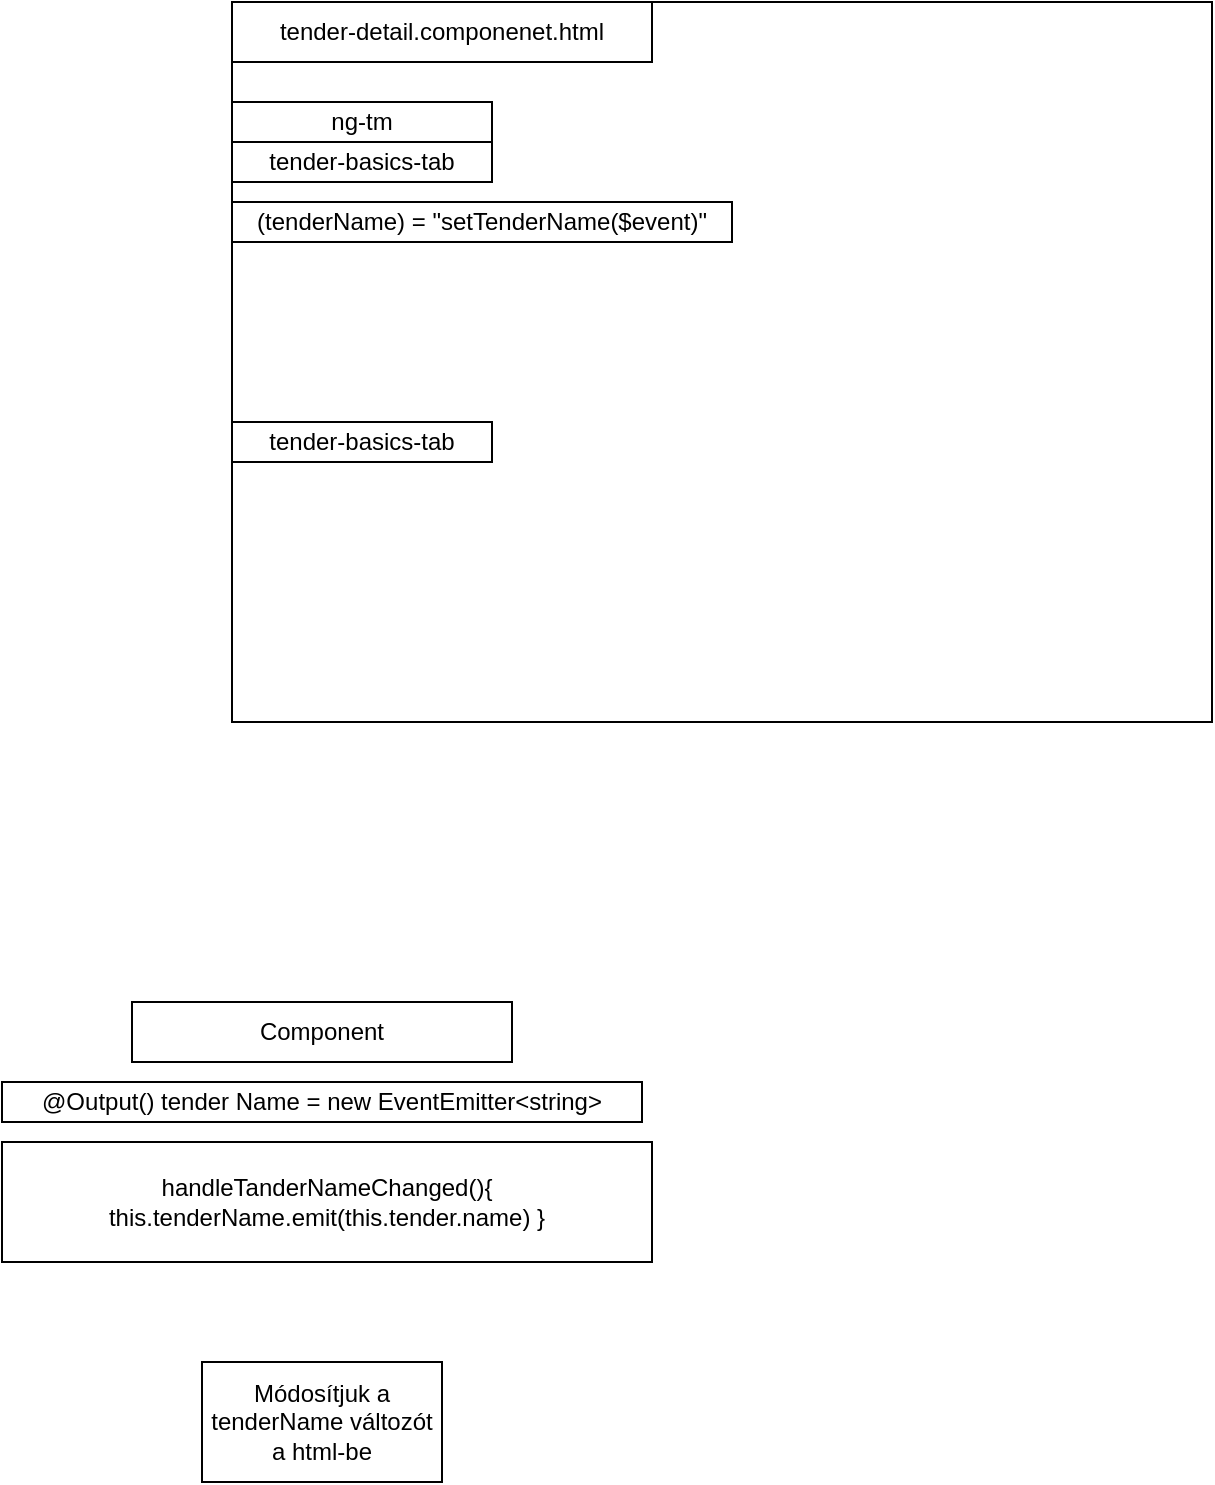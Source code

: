 <mxfile version="17.2.0" type="github">
  <diagram id="xJlG5dg4mPz0IHdrDAKF" name="Page-1">
    <mxGraphModel dx="1422" dy="754" grid="1" gridSize="10" guides="1" tooltips="1" connect="1" arrows="1" fold="1" page="1" pageScale="1" pageWidth="2336" pageHeight="1654" math="0" shadow="0">
      <root>
        <mxCell id="0" />
        <mxCell id="1" parent="0" />
        <mxCell id="zoqmQj4eq7IMnbl9ebCm-2" value="Component" style="rounded=0;whiteSpace=wrap;html=1;" vertex="1" parent="1">
          <mxGeometry x="310" y="570" width="190" height="30" as="geometry" />
        </mxCell>
        <mxCell id="zoqmQj4eq7IMnbl9ebCm-3" value="@Output() tender Name = new EventEmitter&amp;lt;string&amp;gt;&lt;br&gt;" style="rounded=0;whiteSpace=wrap;html=1;" vertex="1" parent="1">
          <mxGeometry x="245" y="610" width="320" height="20" as="geometry" />
        </mxCell>
        <mxCell id="zoqmQj4eq7IMnbl9ebCm-4" value="Módosítjuk a tenderName változót a html-be" style="rounded=0;whiteSpace=wrap;html=1;" vertex="1" parent="1">
          <mxGeometry x="345" y="750" width="120" height="60" as="geometry" />
        </mxCell>
        <mxCell id="zoqmQj4eq7IMnbl9ebCm-6" value="handleTanderNameChanged(){ this.tenderName.emit(this.tender.name) }" style="rounded=0;whiteSpace=wrap;html=1;" vertex="1" parent="1">
          <mxGeometry x="245" y="640" width="325" height="60" as="geometry" />
        </mxCell>
        <mxCell id="zoqmQj4eq7IMnbl9ebCm-7" value="" style="whiteSpace=wrap;html=1;" vertex="1" parent="1">
          <mxGeometry x="360" y="70" width="490" height="360" as="geometry" />
        </mxCell>
        <mxCell id="zoqmQj4eq7IMnbl9ebCm-8" value="tender-detail.componenet.html" style="rounded=0;whiteSpace=wrap;html=1;" vertex="1" parent="1">
          <mxGeometry x="360" y="70" width="210" height="30" as="geometry" />
        </mxCell>
        <mxCell id="zoqmQj4eq7IMnbl9ebCm-10" value="tender-basics-tab" style="whiteSpace=wrap;html=1;" vertex="1" parent="1">
          <mxGeometry x="360" y="140" width="130" height="20" as="geometry" />
        </mxCell>
        <mxCell id="zoqmQj4eq7IMnbl9ebCm-11" value="tender-basics-tab" style="whiteSpace=wrap;html=1;" vertex="1" parent="1">
          <mxGeometry x="360" y="280" width="130" height="20" as="geometry" />
        </mxCell>
        <mxCell id="zoqmQj4eq7IMnbl9ebCm-12" value="(tenderName) = &quot;setTenderName($event)&quot;" style="rounded=0;whiteSpace=wrap;html=1;" vertex="1" parent="1">
          <mxGeometry x="360" y="170" width="250" height="20" as="geometry" />
        </mxCell>
        <mxCell id="zoqmQj4eq7IMnbl9ebCm-13" value="ng-tm" style="whiteSpace=wrap;html=1;" vertex="1" parent="1">
          <mxGeometry x="360" y="120" width="130" height="20" as="geometry" />
        </mxCell>
      </root>
    </mxGraphModel>
  </diagram>
</mxfile>

